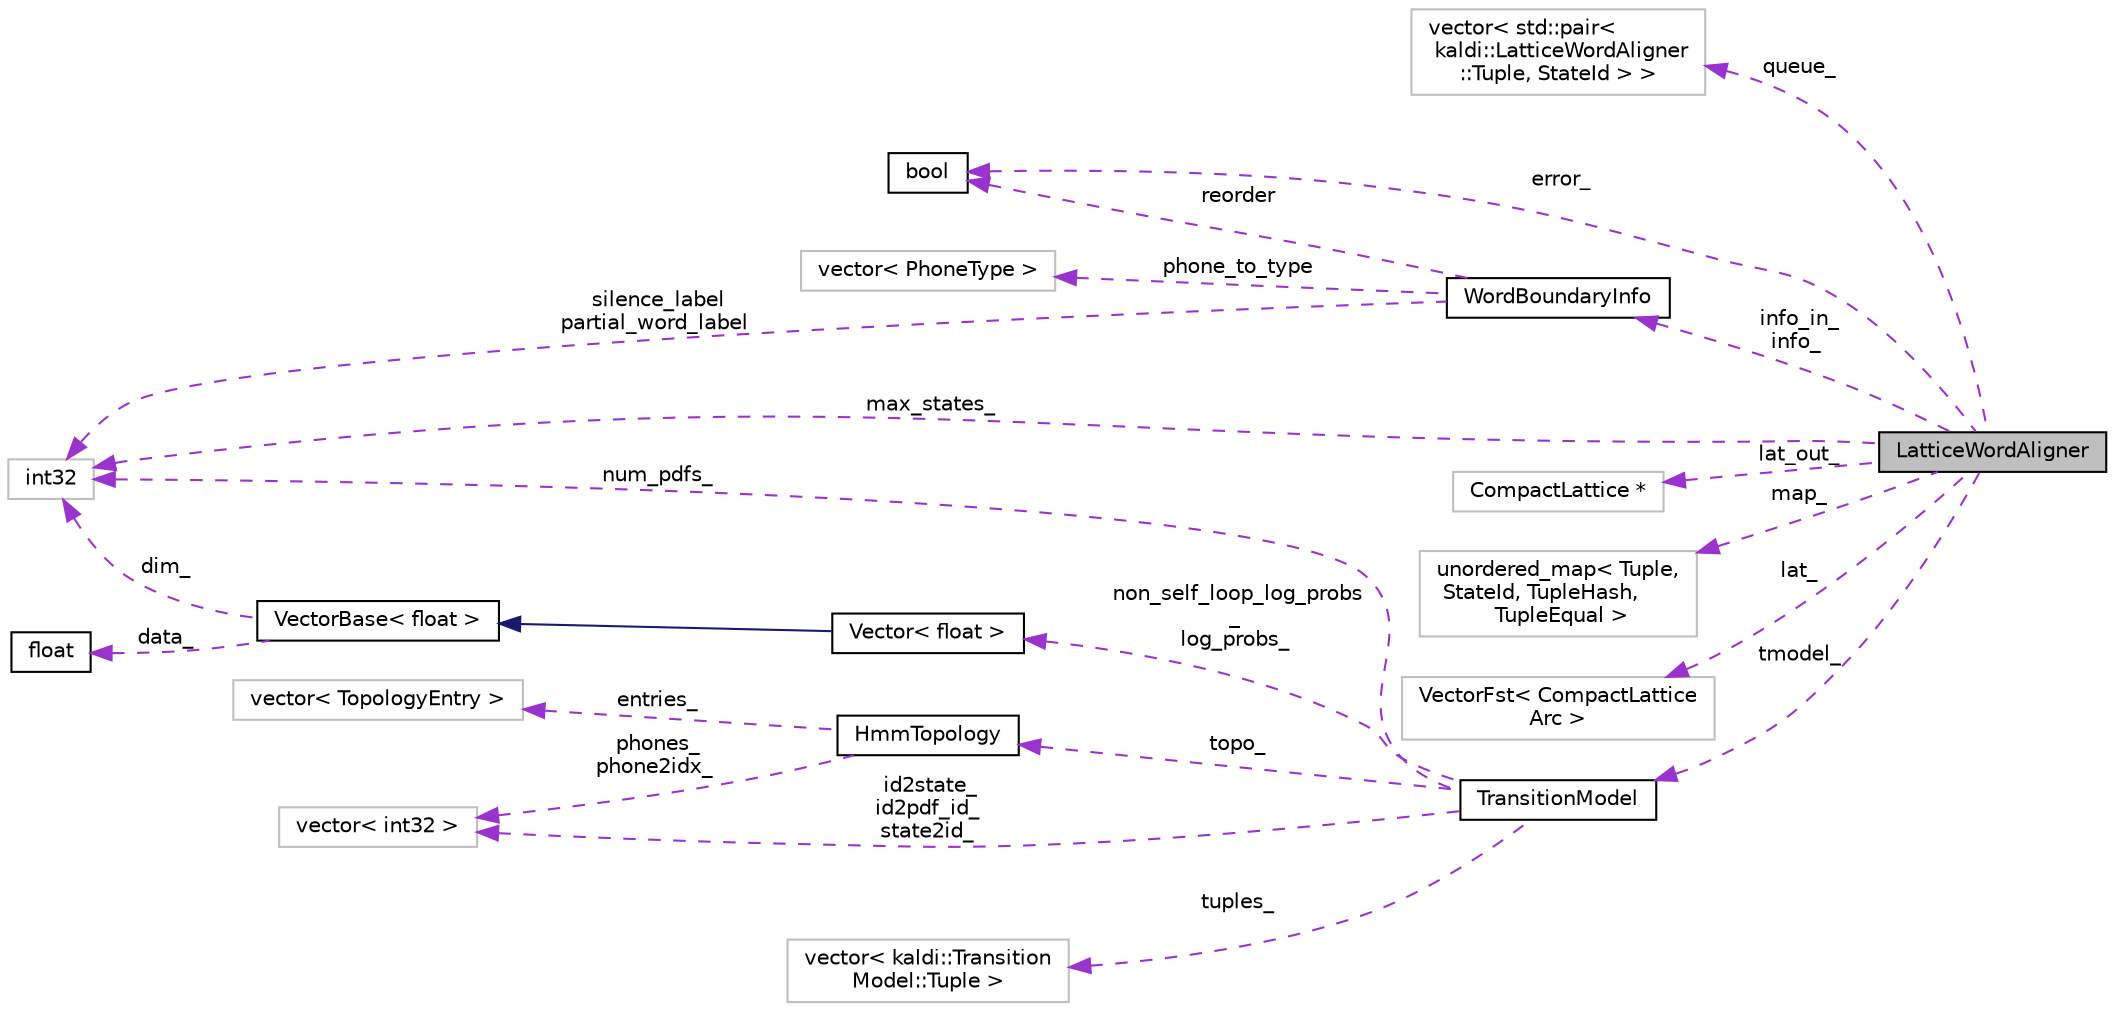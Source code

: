 digraph "LatticeWordAligner"
{
  edge [fontname="Helvetica",fontsize="10",labelfontname="Helvetica",labelfontsize="10"];
  node [fontname="Helvetica",fontsize="10",shape=record];
  rankdir="LR";
  Node1 [label="LatticeWordAligner",height=0.2,width=0.4,color="black", fillcolor="grey75", style="filled", fontcolor="black"];
  Node2 -> Node1 [dir="back",color="darkorchid3",fontsize="10",style="dashed",label=" queue_" ,fontname="Helvetica"];
  Node2 [label="vector\< std::pair\<\l kaldi::LatticeWordAligner\l::Tuple, StateId \> \>",height=0.2,width=0.4,color="grey75", fillcolor="white", style="filled"];
  Node3 -> Node1 [dir="back",color="darkorchid3",fontsize="10",style="dashed",label=" info_in_\ninfo_" ,fontname="Helvetica"];
  Node3 [label="WordBoundaryInfo",height=0.2,width=0.4,color="black", fillcolor="white", style="filled",URL="$structkaldi_1_1WordBoundaryInfo.html"];
  Node4 -> Node3 [dir="back",color="darkorchid3",fontsize="10",style="dashed",label=" phone_to_type" ,fontname="Helvetica"];
  Node4 [label="vector\< PhoneType \>",height=0.2,width=0.4,color="grey75", fillcolor="white", style="filled"];
  Node5 -> Node3 [dir="back",color="darkorchid3",fontsize="10",style="dashed",label=" reorder" ,fontname="Helvetica"];
  Node5 [label="bool",height=0.2,width=0.4,color="black", fillcolor="white", style="filled",URL="$classbool.html"];
  Node6 -> Node3 [dir="back",color="darkorchid3",fontsize="10",style="dashed",label=" silence_label\npartial_word_label" ,fontname="Helvetica"];
  Node6 [label="int32",height=0.2,width=0.4,color="grey75", fillcolor="white", style="filled"];
  Node7 -> Node1 [dir="back",color="darkorchid3",fontsize="10",style="dashed",label=" lat_out_" ,fontname="Helvetica"];
  Node7 [label="CompactLattice *",height=0.2,width=0.4,color="grey75", fillcolor="white", style="filled"];
  Node5 -> Node1 [dir="back",color="darkorchid3",fontsize="10",style="dashed",label=" error_" ,fontname="Helvetica"];
  Node8 -> Node1 [dir="back",color="darkorchid3",fontsize="10",style="dashed",label=" map_" ,fontname="Helvetica"];
  Node8 [label="unordered_map\< Tuple,\l StateId, TupleHash,\l TupleEqual \>",height=0.2,width=0.4,color="grey75", fillcolor="white", style="filled"];
  Node9 -> Node1 [dir="back",color="darkorchid3",fontsize="10",style="dashed",label=" lat_" ,fontname="Helvetica"];
  Node9 [label="VectorFst\< CompactLattice\lArc \>",height=0.2,width=0.4,color="grey75", fillcolor="white", style="filled"];
  Node6 -> Node1 [dir="back",color="darkorchid3",fontsize="10",style="dashed",label=" max_states_" ,fontname="Helvetica"];
  Node10 -> Node1 [dir="back",color="darkorchid3",fontsize="10",style="dashed",label=" tmodel_" ,fontname="Helvetica"];
  Node10 [label="TransitionModel",height=0.2,width=0.4,color="black", fillcolor="white", style="filled",URL="$classkaldi_1_1TransitionModel.html"];
  Node11 -> Node10 [dir="back",color="darkorchid3",fontsize="10",style="dashed",label=" topo_" ,fontname="Helvetica"];
  Node11 [label="HmmTopology",height=0.2,width=0.4,color="black", fillcolor="white", style="filled",URL="$classkaldi_1_1HmmTopology.html",tooltip="A class for storing topology information for phones. "];
  Node12 -> Node11 [dir="back",color="darkorchid3",fontsize="10",style="dashed",label=" phones_\nphone2idx_" ,fontname="Helvetica"];
  Node12 [label="vector\< int32 \>",height=0.2,width=0.4,color="grey75", fillcolor="white", style="filled"];
  Node13 -> Node11 [dir="back",color="darkorchid3",fontsize="10",style="dashed",label=" entries_" ,fontname="Helvetica"];
  Node13 [label="vector\< TopologyEntry \>",height=0.2,width=0.4,color="grey75", fillcolor="white", style="filled"];
  Node12 -> Node10 [dir="back",color="darkorchid3",fontsize="10",style="dashed",label=" id2state_\nid2pdf_id_\nstate2id_" ,fontname="Helvetica"];
  Node14 -> Node10 [dir="back",color="darkorchid3",fontsize="10",style="dashed",label=" tuples_" ,fontname="Helvetica"];
  Node14 [label="vector\< kaldi::Transition\lModel::Tuple \>",height=0.2,width=0.4,color="grey75", fillcolor="white", style="filled"];
  Node15 -> Node10 [dir="back",color="darkorchid3",fontsize="10",style="dashed",label=" non_self_loop_log_probs\l_\nlog_probs_" ,fontname="Helvetica"];
  Node15 [label="Vector\< float \>",height=0.2,width=0.4,color="black", fillcolor="white", style="filled",URL="$classkaldi_1_1Vector.html"];
  Node16 -> Node15 [dir="back",color="midnightblue",fontsize="10",style="solid",fontname="Helvetica"];
  Node16 [label="VectorBase\< float \>",height=0.2,width=0.4,color="black", fillcolor="white", style="filled",URL="$classkaldi_1_1VectorBase.html"];
  Node17 -> Node16 [dir="back",color="darkorchid3",fontsize="10",style="dashed",label=" data_" ,fontname="Helvetica"];
  Node17 [label="float",height=0.2,width=0.4,color="black", fillcolor="white", style="filled",URL="$classfloat.html"];
  Node6 -> Node16 [dir="back",color="darkorchid3",fontsize="10",style="dashed",label=" dim_" ,fontname="Helvetica"];
  Node6 -> Node10 [dir="back",color="darkorchid3",fontsize="10",style="dashed",label=" num_pdfs_" ,fontname="Helvetica"];
}
